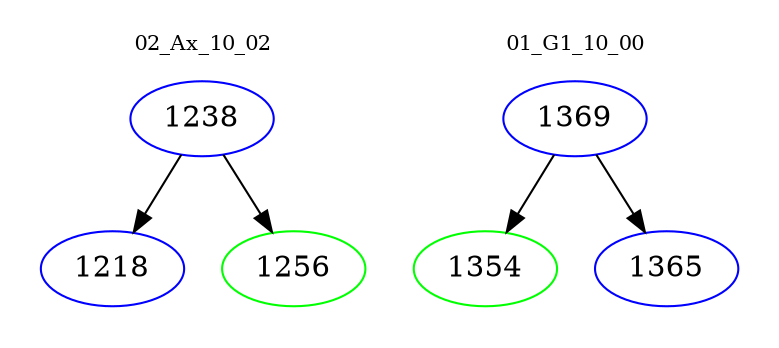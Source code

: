digraph{
subgraph cluster_0 {
color = white
label = "02_Ax_10_02";
fontsize=10;
T0_1238 [label="1238", color="blue"]
T0_1238 -> T0_1218 [color="black"]
T0_1218 [label="1218", color="blue"]
T0_1238 -> T0_1256 [color="black"]
T0_1256 [label="1256", color="green"]
}
subgraph cluster_1 {
color = white
label = "01_G1_10_00";
fontsize=10;
T1_1369 [label="1369", color="blue"]
T1_1369 -> T1_1354 [color="black"]
T1_1354 [label="1354", color="green"]
T1_1369 -> T1_1365 [color="black"]
T1_1365 [label="1365", color="blue"]
}
}
